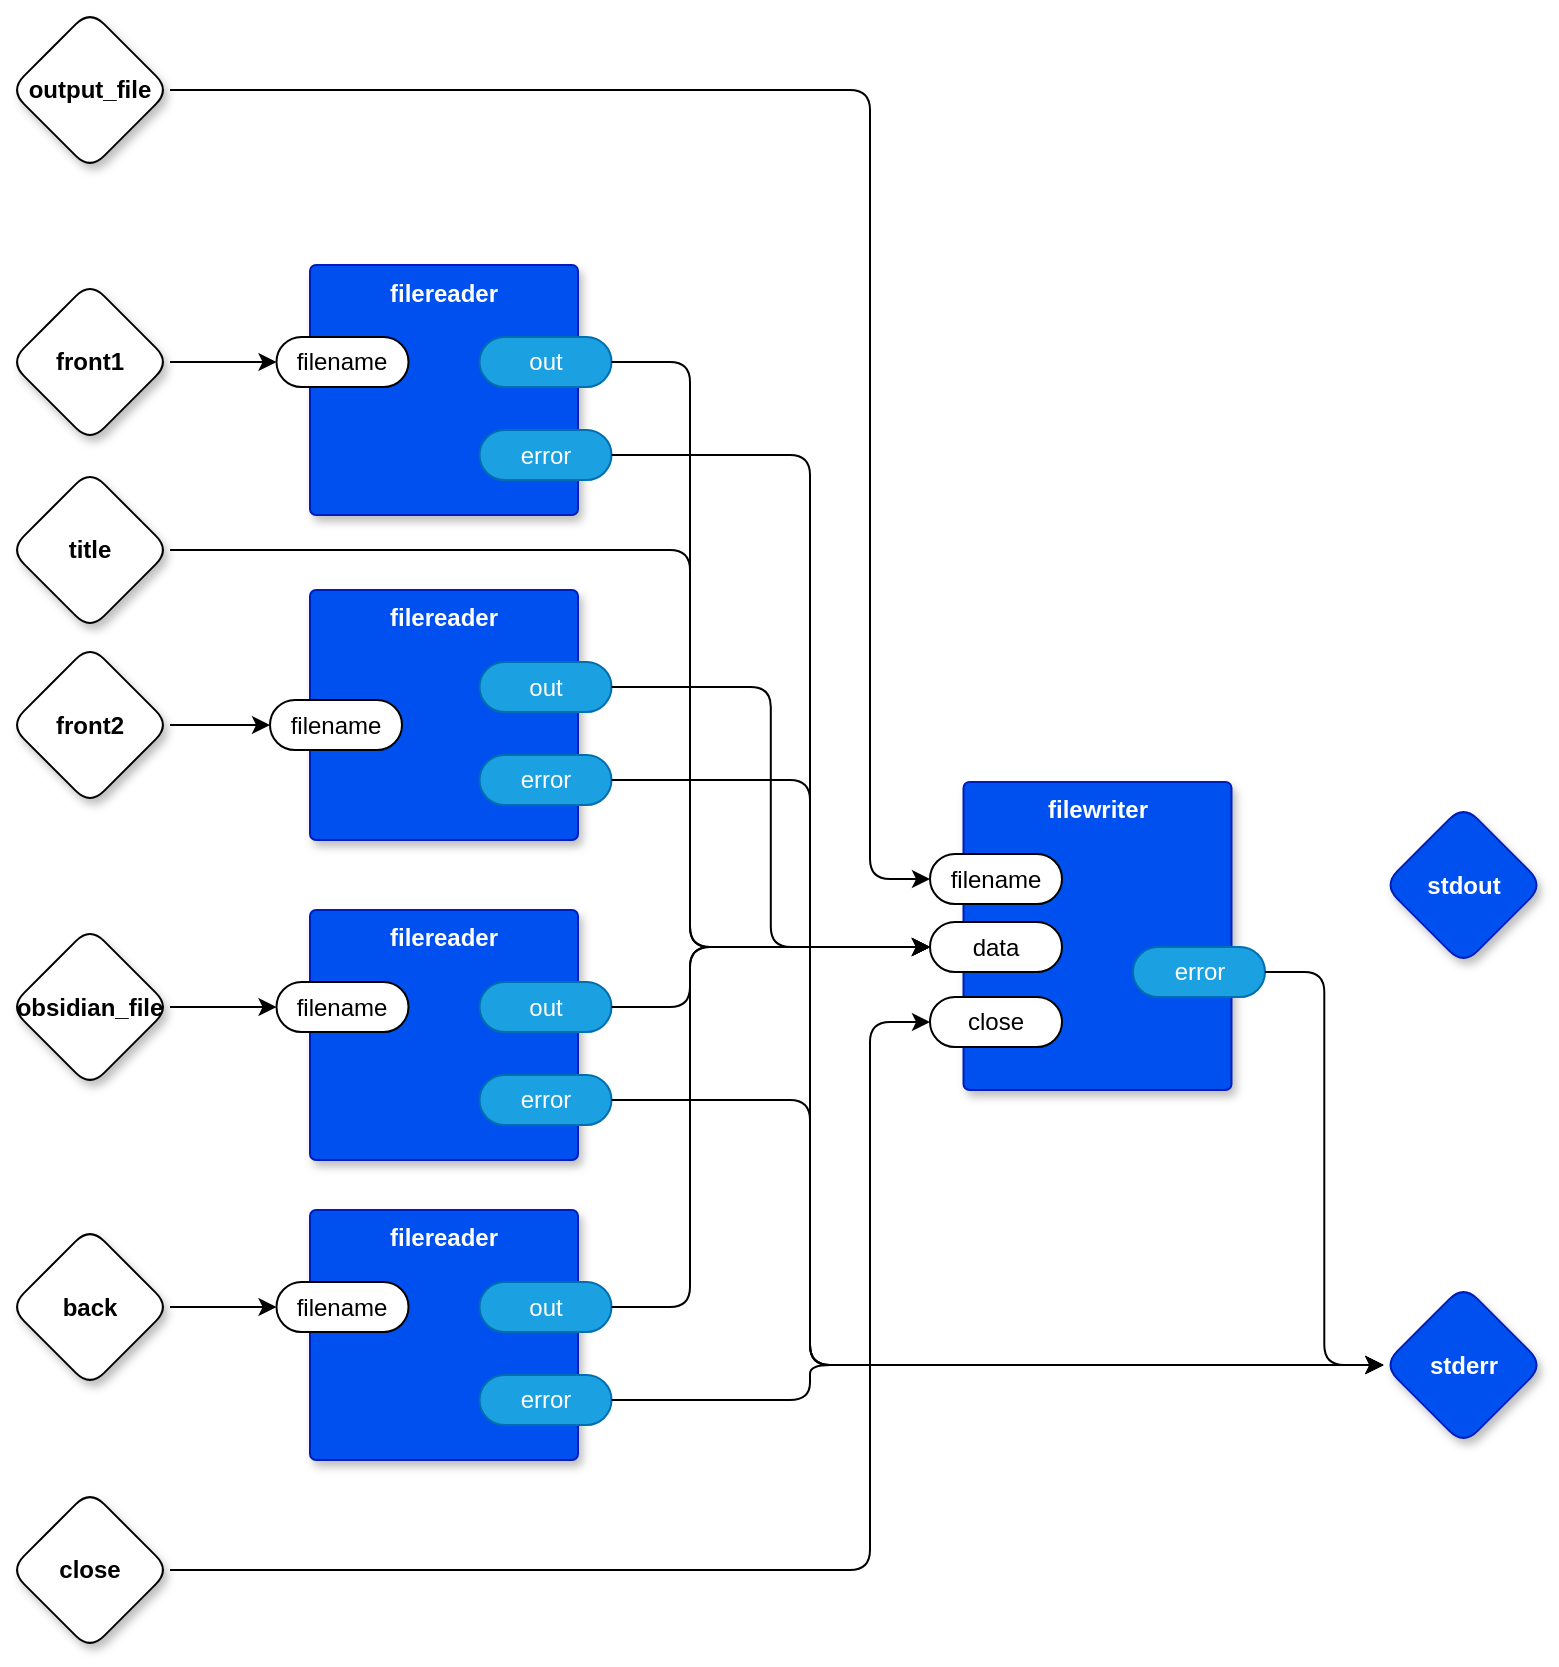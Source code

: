 <mxfile version="21.3.7" type="device">
  <diagram name="main" id="J1fdcHET4nZiPfC8z0tZ">
    <mxGraphModel dx="1022" dy="718" grid="1" gridSize="10" guides="1" tooltips="1" connect="1" arrows="1" fold="1" page="1" pageScale="1" pageWidth="1100" pageHeight="850" math="0" shadow="0">
      <root>
        <mxCell id="ZsZbsUSyN41RHjL-2dsX-0" />
        <mxCell id="ZsZbsUSyN41RHjL-2dsX-1" parent="ZsZbsUSyN41RHjL-2dsX-0" />
        <mxCell id="MFNmYxc3MFnIRVuyjEfF-0" style="edgeStyle=orthogonalEdgeStyle;rounded=1;orthogonalLoop=1;jettySize=auto;html=1;entryX=0;entryY=0.5;entryDx=0;entryDy=0;entryPerimeter=0;fontFamily=Helvetica;exitX=1;exitY=0.5;exitDx=0;exitDy=0;exitPerimeter=0;" edge="1" parent="ZsZbsUSyN41RHjL-2dsX-1" source="MFNmYxc3MFnIRVuyjEfF-6" target="MFNmYxc3MFnIRVuyjEfF-3">
          <mxGeometry relative="1" as="geometry" />
        </mxCell>
        <mxCell id="MFNmYxc3MFnIRVuyjEfF-2" value="filereader" style="rounded=1;whiteSpace=wrap;html=1;sketch=0;container=1;recursiveResize=0;verticalAlign=top;arcSize=6;fontStyle=1;autosize=0;points=[];absoluteArcSize=1;shadow=1;strokeColor=#001DBC;fillColor=#0050ef;fontColor=#ffffff;" vertex="1" parent="ZsZbsUSyN41RHjL-2dsX-1">
          <mxGeometry x="150" y="450" width="134" height="125" as="geometry">
            <mxRectangle x="-98" y="-1230" width="99" height="26" as="alternateBounds" />
          </mxGeometry>
        </mxCell>
        <mxCell id="MFNmYxc3MFnIRVuyjEfF-3" value="filename" style="rounded=1;whiteSpace=wrap;html=1;sketch=0;points=[[0,0.5,0,0,0],[1,0.5,0,0,0]];arcSize=50;" vertex="1" parent="MFNmYxc3MFnIRVuyjEfF-2">
          <mxGeometry x="-16.75" y="36" width="66" height="25" as="geometry" />
        </mxCell>
        <mxCell id="MFNmYxc3MFnIRVuyjEfF-4" value="out" style="rounded=1;whiteSpace=wrap;html=1;sketch=0;points=[[0,0.5,0,0,0],[1,0.5,0,0,0]];fillColor=#1ba1e2;fontColor=#ffffff;strokeColor=#006EAF;arcSize=50;" vertex="1" parent="MFNmYxc3MFnIRVuyjEfF-2">
          <mxGeometry x="84.75" y="36" width="66" height="25" as="geometry" />
        </mxCell>
        <mxCell id="MFNmYxc3MFnIRVuyjEfF-5" value="error" style="rounded=1;whiteSpace=wrap;html=1;sketch=0;points=[[0,0.5,0,0,0],[1,0.5,0,0,0]];fillColor=#1ba1e2;fontColor=#ffffff;strokeColor=#006EAF;arcSize=50;" vertex="1" parent="MFNmYxc3MFnIRVuyjEfF-2">
          <mxGeometry x="84.75" y="82.5" width="66" height="25" as="geometry" />
        </mxCell>
        <mxCell id="MFNmYxc3MFnIRVuyjEfF-6" value="obsidian_file" style="rhombus;whiteSpace=wrap;html=1;rounded=1;fontStyle=1;glass=0;sketch=0;fontSize=12;points=[[0,0.5,0,0,0],[0.5,0,0,0,0],[0.5,1,0,0,0],[1,0.5,0,0,0]];shadow=1;" vertex="1" parent="ZsZbsUSyN41RHjL-2dsX-1">
          <mxGeometry y="458.5" width="80" height="80" as="geometry" />
        </mxCell>
        <mxCell id="MFNmYxc3MFnIRVuyjEfF-7" value="stdout" style="rhombus;whiteSpace=wrap;html=1;rounded=1;fillColor=#0050ef;fontColor=#ffffff;strokeColor=#001DBC;fontStyle=1;glass=0;sketch=0;fontSize=12;points=[[0,0.5,0,0,0],[0.5,0,0,0,0],[0.5,1,0,0,0],[1,0.5,0,0,0]];shadow=1;" vertex="1" parent="ZsZbsUSyN41RHjL-2dsX-1">
          <mxGeometry x="686.75" y="397.5" width="80" height="80" as="geometry" />
        </mxCell>
        <mxCell id="S69PiiqrqFXlyEp1Q3sr-0" style="edgeStyle=orthogonalEdgeStyle;rounded=1;orthogonalLoop=1;jettySize=auto;html=1;exitX=1;exitY=0.5;exitDx=0;exitDy=0;exitPerimeter=0;entryX=0;entryY=0.5;entryDx=0;entryDy=0;entryPerimeter=0;" edge="1" parent="ZsZbsUSyN41RHjL-2dsX-1" source="MFNmYxc3MFnIRVuyjEfF-10" target="MFNmYxc3MFnIRVuyjEfF-12">
          <mxGeometry relative="1" as="geometry">
            <mxPoint x="460" y="264.5" as="targetPoint" />
            <Array as="points">
              <mxPoint x="430" y="40" />
              <mxPoint x="430" y="435" />
            </Array>
          </mxGeometry>
        </mxCell>
        <mxCell id="MFNmYxc3MFnIRVuyjEfF-10" value="output_file" style="rhombus;whiteSpace=wrap;html=1;rounded=1;fontStyle=1;glass=0;sketch=0;fontSize=12;points=[[0,0.5,0,0,0],[0.5,0,0,0,0],[0.5,1,0,0,0],[1,0.5,0,0,0]];shadow=1;" vertex="1" parent="ZsZbsUSyN41RHjL-2dsX-1">
          <mxGeometry width="80" height="80" as="geometry" />
        </mxCell>
        <mxCell id="MFNmYxc3MFnIRVuyjEfF-11" value="filewriter" style="rounded=1;whiteSpace=wrap;html=1;sketch=0;container=1;recursiveResize=0;verticalAlign=top;arcSize=6;fontStyle=1;autosize=0;points=[];absoluteArcSize=1;shadow=1;strokeColor=#001DBC;fillColor=#0050ef;fontColor=#ffffff;" vertex="1" parent="ZsZbsUSyN41RHjL-2dsX-1">
          <mxGeometry x="476.75" y="386" width="134" height="154" as="geometry">
            <mxRectangle x="-98" y="-1230" width="99" height="26" as="alternateBounds" />
          </mxGeometry>
        </mxCell>
        <mxCell id="MFNmYxc3MFnIRVuyjEfF-12" value="filename" style="rounded=1;whiteSpace=wrap;html=1;sketch=0;points=[[0,0.5,0,0,0],[1,0.5,0,0,0]];arcSize=50;" vertex="1" parent="MFNmYxc3MFnIRVuyjEfF-11">
          <mxGeometry x="-16.75" y="36" width="66" height="25" as="geometry" />
        </mxCell>
        <mxCell id="MFNmYxc3MFnIRVuyjEfF-13" value="error" style="rounded=1;whiteSpace=wrap;html=1;sketch=0;points=[[0,0.5,0,0,0],[1,0.5,0,0,0]];fillColor=#1ba1e2;fontColor=#ffffff;strokeColor=#006EAF;arcSize=50;" vertex="1" parent="MFNmYxc3MFnIRVuyjEfF-11">
          <mxGeometry x="84.75" y="82.5" width="66" height="25" as="geometry" />
        </mxCell>
        <mxCell id="MFNmYxc3MFnIRVuyjEfF-14" value="data" style="rounded=1;whiteSpace=wrap;html=1;sketch=0;points=[[0,0.5,0,0,0],[1,0.5,0,0,0]];arcSize=50;" vertex="1" parent="MFNmYxc3MFnIRVuyjEfF-11">
          <mxGeometry x="-16.75" y="70" width="66" height="25" as="geometry" />
        </mxCell>
        <mxCell id="S69PiiqrqFXlyEp1Q3sr-5" value="close" style="rounded=1;whiteSpace=wrap;html=1;sketch=0;points=[[0,0.5,0,0,0],[1,0.5,0,0,0]];arcSize=50;" vertex="1" parent="MFNmYxc3MFnIRVuyjEfF-11">
          <mxGeometry x="-16.75" y="107.5" width="66" height="25" as="geometry" />
        </mxCell>
        <mxCell id="MFNmYxc3MFnIRVuyjEfF-15" style="edgeStyle=orthogonalEdgeStyle;orthogonalLoop=1;jettySize=auto;html=1;exitX=1;exitY=0.5;exitDx=0;exitDy=0;exitPerimeter=0;entryX=0;entryY=0.5;entryDx=0;entryDy=0;entryPerimeter=0;rounded=1;" edge="1" parent="ZsZbsUSyN41RHjL-2dsX-1" source="MFNmYxc3MFnIRVuyjEfF-13" target="MFNmYxc3MFnIRVuyjEfF-8">
          <mxGeometry relative="1" as="geometry" />
        </mxCell>
        <mxCell id="MFNmYxc3MFnIRVuyjEfF-24" style="edgeStyle=orthogonalEdgeStyle;rounded=1;orthogonalLoop=1;jettySize=auto;html=1;exitX=1;exitY=0.5;exitDx=0;exitDy=0;exitPerimeter=0;entryX=0;entryY=0.5;entryDx=0;entryDy=0;entryPerimeter=0;" edge="1" parent="ZsZbsUSyN41RHjL-2dsX-1" source="MFNmYxc3MFnIRVuyjEfF-4" target="MFNmYxc3MFnIRVuyjEfF-14">
          <mxGeometry relative="1" as="geometry">
            <Array as="points">
              <mxPoint x="340" y="499" />
              <mxPoint x="340" y="469" />
            </Array>
          </mxGeometry>
        </mxCell>
        <mxCell id="MFNmYxc3MFnIRVuyjEfF-42" style="edgeStyle=orthogonalEdgeStyle;rounded=0;orthogonalLoop=1;jettySize=auto;html=1;exitX=1;exitY=0.5;exitDx=0;exitDy=0;exitPerimeter=0;entryX=0;entryY=0.5;entryDx=0;entryDy=0;entryPerimeter=0;" edge="1" parent="ZsZbsUSyN41RHjL-2dsX-1" source="MFNmYxc3MFnIRVuyjEfF-26" target="MFNmYxc3MFnIRVuyjEfF-39">
          <mxGeometry relative="1" as="geometry" />
        </mxCell>
        <mxCell id="MFNmYxc3MFnIRVuyjEfF-26" value="front1" style="rhombus;whiteSpace=wrap;html=1;rounded=1;fontStyle=1;glass=0;sketch=0;fontSize=12;points=[[0,0.5,0,0,0],[0.5,0,0,0,0],[0.5,1,0,0,0],[1,0.5,0,0,0]];shadow=1;" vertex="1" parent="ZsZbsUSyN41RHjL-2dsX-1">
          <mxGeometry y="136" width="80" height="80" as="geometry" />
        </mxCell>
        <mxCell id="MFNmYxc3MFnIRVuyjEfF-35" style="edgeStyle=orthogonalEdgeStyle;rounded=0;orthogonalLoop=1;jettySize=auto;html=1;exitX=1;exitY=0.5;exitDx=0;exitDy=0;exitPerimeter=0;entryX=0;entryY=0.5;entryDx=0;entryDy=0;entryPerimeter=0;" edge="1" parent="ZsZbsUSyN41RHjL-2dsX-1" source="MFNmYxc3MFnIRVuyjEfF-27" target="MFNmYxc3MFnIRVuyjEfF-32">
          <mxGeometry relative="1" as="geometry" />
        </mxCell>
        <mxCell id="MFNmYxc3MFnIRVuyjEfF-27" value="back" style="rhombus;whiteSpace=wrap;html=1;rounded=1;fontStyle=1;glass=0;sketch=0;fontSize=12;points=[[0,0.5,0,0,0],[0.5,0,0,0,0],[0.5,1,0,0,0],[1,0.5,0,0,0]];shadow=1;" vertex="1" parent="ZsZbsUSyN41RHjL-2dsX-1">
          <mxGeometry y="608.5" width="80" height="80" as="geometry" />
        </mxCell>
        <mxCell id="MFNmYxc3MFnIRVuyjEfF-31" value="filereader" style="rounded=1;whiteSpace=wrap;html=1;sketch=0;container=1;recursiveResize=0;verticalAlign=top;arcSize=6;fontStyle=1;autosize=0;points=[];absoluteArcSize=1;shadow=1;strokeColor=#001DBC;fillColor=#0050ef;fontColor=#ffffff;" vertex="1" parent="ZsZbsUSyN41RHjL-2dsX-1">
          <mxGeometry x="150" y="600" width="134" height="125" as="geometry">
            <mxRectangle x="-98" y="-1230" width="99" height="26" as="alternateBounds" />
          </mxGeometry>
        </mxCell>
        <mxCell id="MFNmYxc3MFnIRVuyjEfF-32" value="filename" style="rounded=1;whiteSpace=wrap;html=1;sketch=0;points=[[0,0.5,0,0,0],[1,0.5,0,0,0]];arcSize=50;" vertex="1" parent="MFNmYxc3MFnIRVuyjEfF-31">
          <mxGeometry x="-16.75" y="36" width="66" height="25" as="geometry" />
        </mxCell>
        <mxCell id="MFNmYxc3MFnIRVuyjEfF-33" value="out" style="rounded=1;whiteSpace=wrap;html=1;sketch=0;points=[[0,0.5,0,0,0],[1,0.5,0,0,0]];fillColor=#1ba1e2;fontColor=#ffffff;strokeColor=#006EAF;arcSize=50;" vertex="1" parent="MFNmYxc3MFnIRVuyjEfF-31">
          <mxGeometry x="84.75" y="36" width="66" height="25" as="geometry" />
        </mxCell>
        <mxCell id="MFNmYxc3MFnIRVuyjEfF-34" value="error" style="rounded=1;whiteSpace=wrap;html=1;sketch=0;points=[[0,0.5,0,0,0],[1,0.5,0,0,0]];fillColor=#1ba1e2;fontColor=#ffffff;strokeColor=#006EAF;arcSize=50;" vertex="1" parent="MFNmYxc3MFnIRVuyjEfF-31">
          <mxGeometry x="84.75" y="82.5" width="66" height="25" as="geometry" />
        </mxCell>
        <mxCell id="MFNmYxc3MFnIRVuyjEfF-36" style="edgeStyle=orthogonalEdgeStyle;rounded=1;orthogonalLoop=1;jettySize=auto;html=1;exitX=1;exitY=0.5;exitDx=0;exitDy=0;exitPerimeter=0;entryX=0;entryY=0.5;entryDx=0;entryDy=0;entryPerimeter=0;" edge="1" parent="ZsZbsUSyN41RHjL-2dsX-1" source="MFNmYxc3MFnIRVuyjEfF-33" target="MFNmYxc3MFnIRVuyjEfF-14">
          <mxGeometry relative="1" as="geometry">
            <Array as="points">
              <mxPoint x="340" y="649" />
              <mxPoint x="340" y="469" />
            </Array>
          </mxGeometry>
        </mxCell>
        <mxCell id="MFNmYxc3MFnIRVuyjEfF-38" value="filereader" style="rounded=1;whiteSpace=wrap;html=1;sketch=0;container=1;recursiveResize=0;verticalAlign=top;arcSize=6;fontStyle=1;autosize=0;points=[];absoluteArcSize=1;shadow=1;strokeColor=#001DBC;fillColor=#0050ef;fontColor=#ffffff;" vertex="1" parent="ZsZbsUSyN41RHjL-2dsX-1">
          <mxGeometry x="150" y="127.5" width="134" height="125" as="geometry">
            <mxRectangle x="-98" y="-1230" width="99" height="26" as="alternateBounds" />
          </mxGeometry>
        </mxCell>
        <mxCell id="MFNmYxc3MFnIRVuyjEfF-39" value="filename" style="rounded=1;whiteSpace=wrap;html=1;sketch=0;points=[[0,0.5,0,0,0],[1,0.5,0,0,0]];arcSize=50;" vertex="1" parent="MFNmYxc3MFnIRVuyjEfF-38">
          <mxGeometry x="-16.75" y="36" width="66" height="25" as="geometry" />
        </mxCell>
        <mxCell id="MFNmYxc3MFnIRVuyjEfF-40" value="out" style="rounded=1;whiteSpace=wrap;html=1;sketch=0;points=[[0,0.5,0,0,0],[1,0.5,0,0,0]];fillColor=#1ba1e2;fontColor=#ffffff;strokeColor=#006EAF;arcSize=50;" vertex="1" parent="MFNmYxc3MFnIRVuyjEfF-38">
          <mxGeometry x="84.75" y="36" width="66" height="25" as="geometry" />
        </mxCell>
        <mxCell id="MFNmYxc3MFnIRVuyjEfF-41" value="error" style="rounded=1;whiteSpace=wrap;html=1;sketch=0;points=[[0,0.5,0,0,0],[1,0.5,0,0,0]];fillColor=#1ba1e2;fontColor=#ffffff;strokeColor=#006EAF;arcSize=50;" vertex="1" parent="MFNmYxc3MFnIRVuyjEfF-38">
          <mxGeometry x="84.75" y="82.5" width="66" height="25" as="geometry" />
        </mxCell>
        <mxCell id="MFNmYxc3MFnIRVuyjEfF-43" style="edgeStyle=orthogonalEdgeStyle;rounded=1;orthogonalLoop=1;jettySize=auto;html=1;exitX=1;exitY=0.5;exitDx=0;exitDy=0;exitPerimeter=0;entryX=0;entryY=0.5;entryDx=0;entryDy=0;entryPerimeter=0;" edge="1" parent="ZsZbsUSyN41RHjL-2dsX-1" source="MFNmYxc3MFnIRVuyjEfF-41" target="MFNmYxc3MFnIRVuyjEfF-8">
          <mxGeometry relative="1" as="geometry">
            <Array as="points">
              <mxPoint x="400" y="223" />
              <mxPoint x="400" y="678" />
            </Array>
          </mxGeometry>
        </mxCell>
        <mxCell id="MFNmYxc3MFnIRVuyjEfF-44" style="edgeStyle=orthogonalEdgeStyle;rounded=1;orthogonalLoop=1;jettySize=auto;html=1;exitX=1;exitY=0.5;exitDx=0;exitDy=0;exitPerimeter=0;entryX=0;entryY=0.5;entryDx=0;entryDy=0;entryPerimeter=0;" edge="1" parent="ZsZbsUSyN41RHjL-2dsX-1" source="MFNmYxc3MFnIRVuyjEfF-40" target="MFNmYxc3MFnIRVuyjEfF-14">
          <mxGeometry relative="1" as="geometry">
            <Array as="points">
              <mxPoint x="340" y="176" />
              <mxPoint x="340" y="469" />
            </Array>
          </mxGeometry>
        </mxCell>
        <mxCell id="MFNmYxc3MFnIRVuyjEfF-8" value="stderr" style="rhombus;whiteSpace=wrap;html=1;rounded=1;fillColor=#0050ef;fontColor=#ffffff;strokeColor=#001DBC;fontStyle=1;glass=0;sketch=0;fontSize=12;points=[[0,0.5,0,0,0],[0.5,0,0,0,0],[0.5,1,0,0,0],[1,0.5,0,0,0]];shadow=1;" vertex="1" parent="ZsZbsUSyN41RHjL-2dsX-1">
          <mxGeometry x="686.75" y="637.5" width="80" height="80" as="geometry" />
        </mxCell>
        <mxCell id="S69PiiqrqFXlyEp1Q3sr-3" style="edgeStyle=orthogonalEdgeStyle;rounded=1;orthogonalLoop=1;jettySize=auto;html=1;entryX=0;entryY=0.5;entryDx=0;entryDy=0;entryPerimeter=0;" edge="1" parent="ZsZbsUSyN41RHjL-2dsX-1" source="MFNmYxc3MFnIRVuyjEfF-5" target="MFNmYxc3MFnIRVuyjEfF-8">
          <mxGeometry relative="1" as="geometry">
            <Array as="points">
              <mxPoint x="400" y="545" />
              <mxPoint x="400" y="678" />
            </Array>
          </mxGeometry>
        </mxCell>
        <mxCell id="S69PiiqrqFXlyEp1Q3sr-4" style="edgeStyle=orthogonalEdgeStyle;rounded=1;orthogonalLoop=1;jettySize=auto;html=1;exitX=1;exitY=0.5;exitDx=0;exitDy=0;exitPerimeter=0;entryX=0;entryY=0.5;entryDx=0;entryDy=0;entryPerimeter=0;" edge="1" parent="ZsZbsUSyN41RHjL-2dsX-1" source="MFNmYxc3MFnIRVuyjEfF-34" target="MFNmYxc3MFnIRVuyjEfF-8">
          <mxGeometry relative="1" as="geometry">
            <Array as="points">
              <mxPoint x="400" y="695" />
              <mxPoint x="400" y="678" />
            </Array>
          </mxGeometry>
        </mxCell>
        <mxCell id="S69PiiqrqFXlyEp1Q3sr-8" style="edgeStyle=orthogonalEdgeStyle;rounded=1;orthogonalLoop=1;jettySize=auto;html=1;exitX=1;exitY=0.5;exitDx=0;exitDy=0;exitPerimeter=0;entryX=0;entryY=0.5;entryDx=0;entryDy=0;entryPerimeter=0;" edge="1" parent="ZsZbsUSyN41RHjL-2dsX-1" source="S69PiiqrqFXlyEp1Q3sr-7" target="S69PiiqrqFXlyEp1Q3sr-5">
          <mxGeometry relative="1" as="geometry">
            <Array as="points">
              <mxPoint x="430" y="780" />
              <mxPoint x="430" y="506" />
            </Array>
          </mxGeometry>
        </mxCell>
        <mxCell id="S69PiiqrqFXlyEp1Q3sr-7" value="close" style="rhombus;whiteSpace=wrap;html=1;rounded=1;fontStyle=1;glass=0;sketch=0;fontSize=12;points=[[0,0.5,0,0,0],[0.5,0,0,0,0],[0.5,1,0,0,0],[1,0.5,0,0,0]];shadow=1;" vertex="1" parent="ZsZbsUSyN41RHjL-2dsX-1">
          <mxGeometry y="740" width="80" height="80" as="geometry" />
        </mxCell>
        <mxCell id="S69PiiqrqFXlyEp1Q3sr-16" style="edgeStyle=orthogonalEdgeStyle;rounded=1;orthogonalLoop=1;jettySize=auto;html=1;exitX=1;exitY=0.5;exitDx=0;exitDy=0;exitPerimeter=0;entryX=0;entryY=0.5;entryDx=0;entryDy=0;entryPerimeter=0;" edge="1" parent="ZsZbsUSyN41RHjL-2dsX-1" source="S69PiiqrqFXlyEp1Q3sr-17" target="S69PiiqrqFXlyEp1Q3sr-19">
          <mxGeometry relative="1" as="geometry" />
        </mxCell>
        <mxCell id="S69PiiqrqFXlyEp1Q3sr-17" value="front2" style="rhombus;whiteSpace=wrap;html=1;rounded=1;fontStyle=1;glass=0;sketch=0;fontSize=12;points=[[0,0.5,0,0,0],[0.5,0,0,0,0],[0.5,1,0,0,0],[1,0.5,0,0,0]];shadow=1;" vertex="1" parent="ZsZbsUSyN41RHjL-2dsX-1">
          <mxGeometry y="317.5" width="80" height="80" as="geometry" />
        </mxCell>
        <mxCell id="S69PiiqrqFXlyEp1Q3sr-18" value="filereader" style="rounded=1;whiteSpace=wrap;html=1;sketch=0;container=1;recursiveResize=0;verticalAlign=top;arcSize=6;fontStyle=1;autosize=0;points=[];absoluteArcSize=1;shadow=1;strokeColor=#001DBC;fillColor=#0050ef;fontColor=#ffffff;" vertex="1" parent="ZsZbsUSyN41RHjL-2dsX-1">
          <mxGeometry x="150" y="290" width="134" height="125" as="geometry">
            <mxRectangle x="-98" y="-1230" width="99" height="26" as="alternateBounds" />
          </mxGeometry>
        </mxCell>
        <mxCell id="S69PiiqrqFXlyEp1Q3sr-19" value="filename" style="rounded=1;whiteSpace=wrap;html=1;sketch=0;points=[[0,0.5,0,0,0],[1,0.5,0,0,0]];arcSize=50;" vertex="1" parent="S69PiiqrqFXlyEp1Q3sr-18">
          <mxGeometry x="-20" y="55" width="66" height="25" as="geometry" />
        </mxCell>
        <mxCell id="S69PiiqrqFXlyEp1Q3sr-20" value="out" style="rounded=1;whiteSpace=wrap;html=1;sketch=0;points=[[0,0.5,0,0,0],[1,0.5,0,0,0]];fillColor=#1ba1e2;fontColor=#ffffff;strokeColor=#006EAF;arcSize=50;" vertex="1" parent="S69PiiqrqFXlyEp1Q3sr-18">
          <mxGeometry x="84.75" y="36" width="66" height="25" as="geometry" />
        </mxCell>
        <mxCell id="S69PiiqrqFXlyEp1Q3sr-21" value="error" style="rounded=1;whiteSpace=wrap;html=1;sketch=0;points=[[0,0.5,0,0,0],[1,0.5,0,0,0]];fillColor=#1ba1e2;fontColor=#ffffff;strokeColor=#006EAF;arcSize=50;" vertex="1" parent="S69PiiqrqFXlyEp1Q3sr-18">
          <mxGeometry x="84.75" y="82.5" width="66" height="25" as="geometry" />
        </mxCell>
        <mxCell id="S69PiiqrqFXlyEp1Q3sr-22" style="edgeStyle=orthogonalEdgeStyle;rounded=1;orthogonalLoop=1;jettySize=auto;html=1;exitX=1;exitY=0.5;exitDx=0;exitDy=0;exitPerimeter=0;entryX=0;entryY=0.5;entryDx=0;entryDy=0;entryPerimeter=0;" edge="1" parent="ZsZbsUSyN41RHjL-2dsX-1" source="S69PiiqrqFXlyEp1Q3sr-20" target="MFNmYxc3MFnIRVuyjEfF-14">
          <mxGeometry relative="1" as="geometry" />
        </mxCell>
        <mxCell id="S69PiiqrqFXlyEp1Q3sr-23" style="edgeStyle=orthogonalEdgeStyle;rounded=1;orthogonalLoop=1;jettySize=auto;html=1;exitX=1;exitY=0.5;exitDx=0;exitDy=0;exitPerimeter=0;entryX=0;entryY=0.5;entryDx=0;entryDy=0;entryPerimeter=0;" edge="1" parent="ZsZbsUSyN41RHjL-2dsX-1" source="S69PiiqrqFXlyEp1Q3sr-21" target="MFNmYxc3MFnIRVuyjEfF-8">
          <mxGeometry relative="1" as="geometry">
            <Array as="points">
              <mxPoint x="400" y="385" />
              <mxPoint x="400" y="678" />
            </Array>
          </mxGeometry>
        </mxCell>
        <mxCell id="S69PiiqrqFXlyEp1Q3sr-25" style="edgeStyle=orthogonalEdgeStyle;rounded=1;orthogonalLoop=1;jettySize=auto;html=1;exitX=1;exitY=0.5;exitDx=0;exitDy=0;exitPerimeter=0;entryX=0;entryY=0.5;entryDx=0;entryDy=0;entryPerimeter=0;" edge="1" parent="ZsZbsUSyN41RHjL-2dsX-1" source="S69PiiqrqFXlyEp1Q3sr-24" target="MFNmYxc3MFnIRVuyjEfF-14">
          <mxGeometry relative="1" as="geometry">
            <Array as="points">
              <mxPoint x="340" y="270" />
              <mxPoint x="340" y="469" />
            </Array>
          </mxGeometry>
        </mxCell>
        <mxCell id="S69PiiqrqFXlyEp1Q3sr-24" value="title" style="rhombus;whiteSpace=wrap;html=1;rounded=1;fontStyle=1;glass=0;sketch=0;fontSize=12;points=[[0,0.5,0,0,0],[0.5,0,0,0,0],[0.5,1,0,0,0],[1,0.5,0,0,0]];shadow=1;" vertex="1" parent="ZsZbsUSyN41RHjL-2dsX-1">
          <mxGeometry y="230" width="80" height="80" as="geometry" />
        </mxCell>
      </root>
    </mxGraphModel>
  </diagram>
</mxfile>
